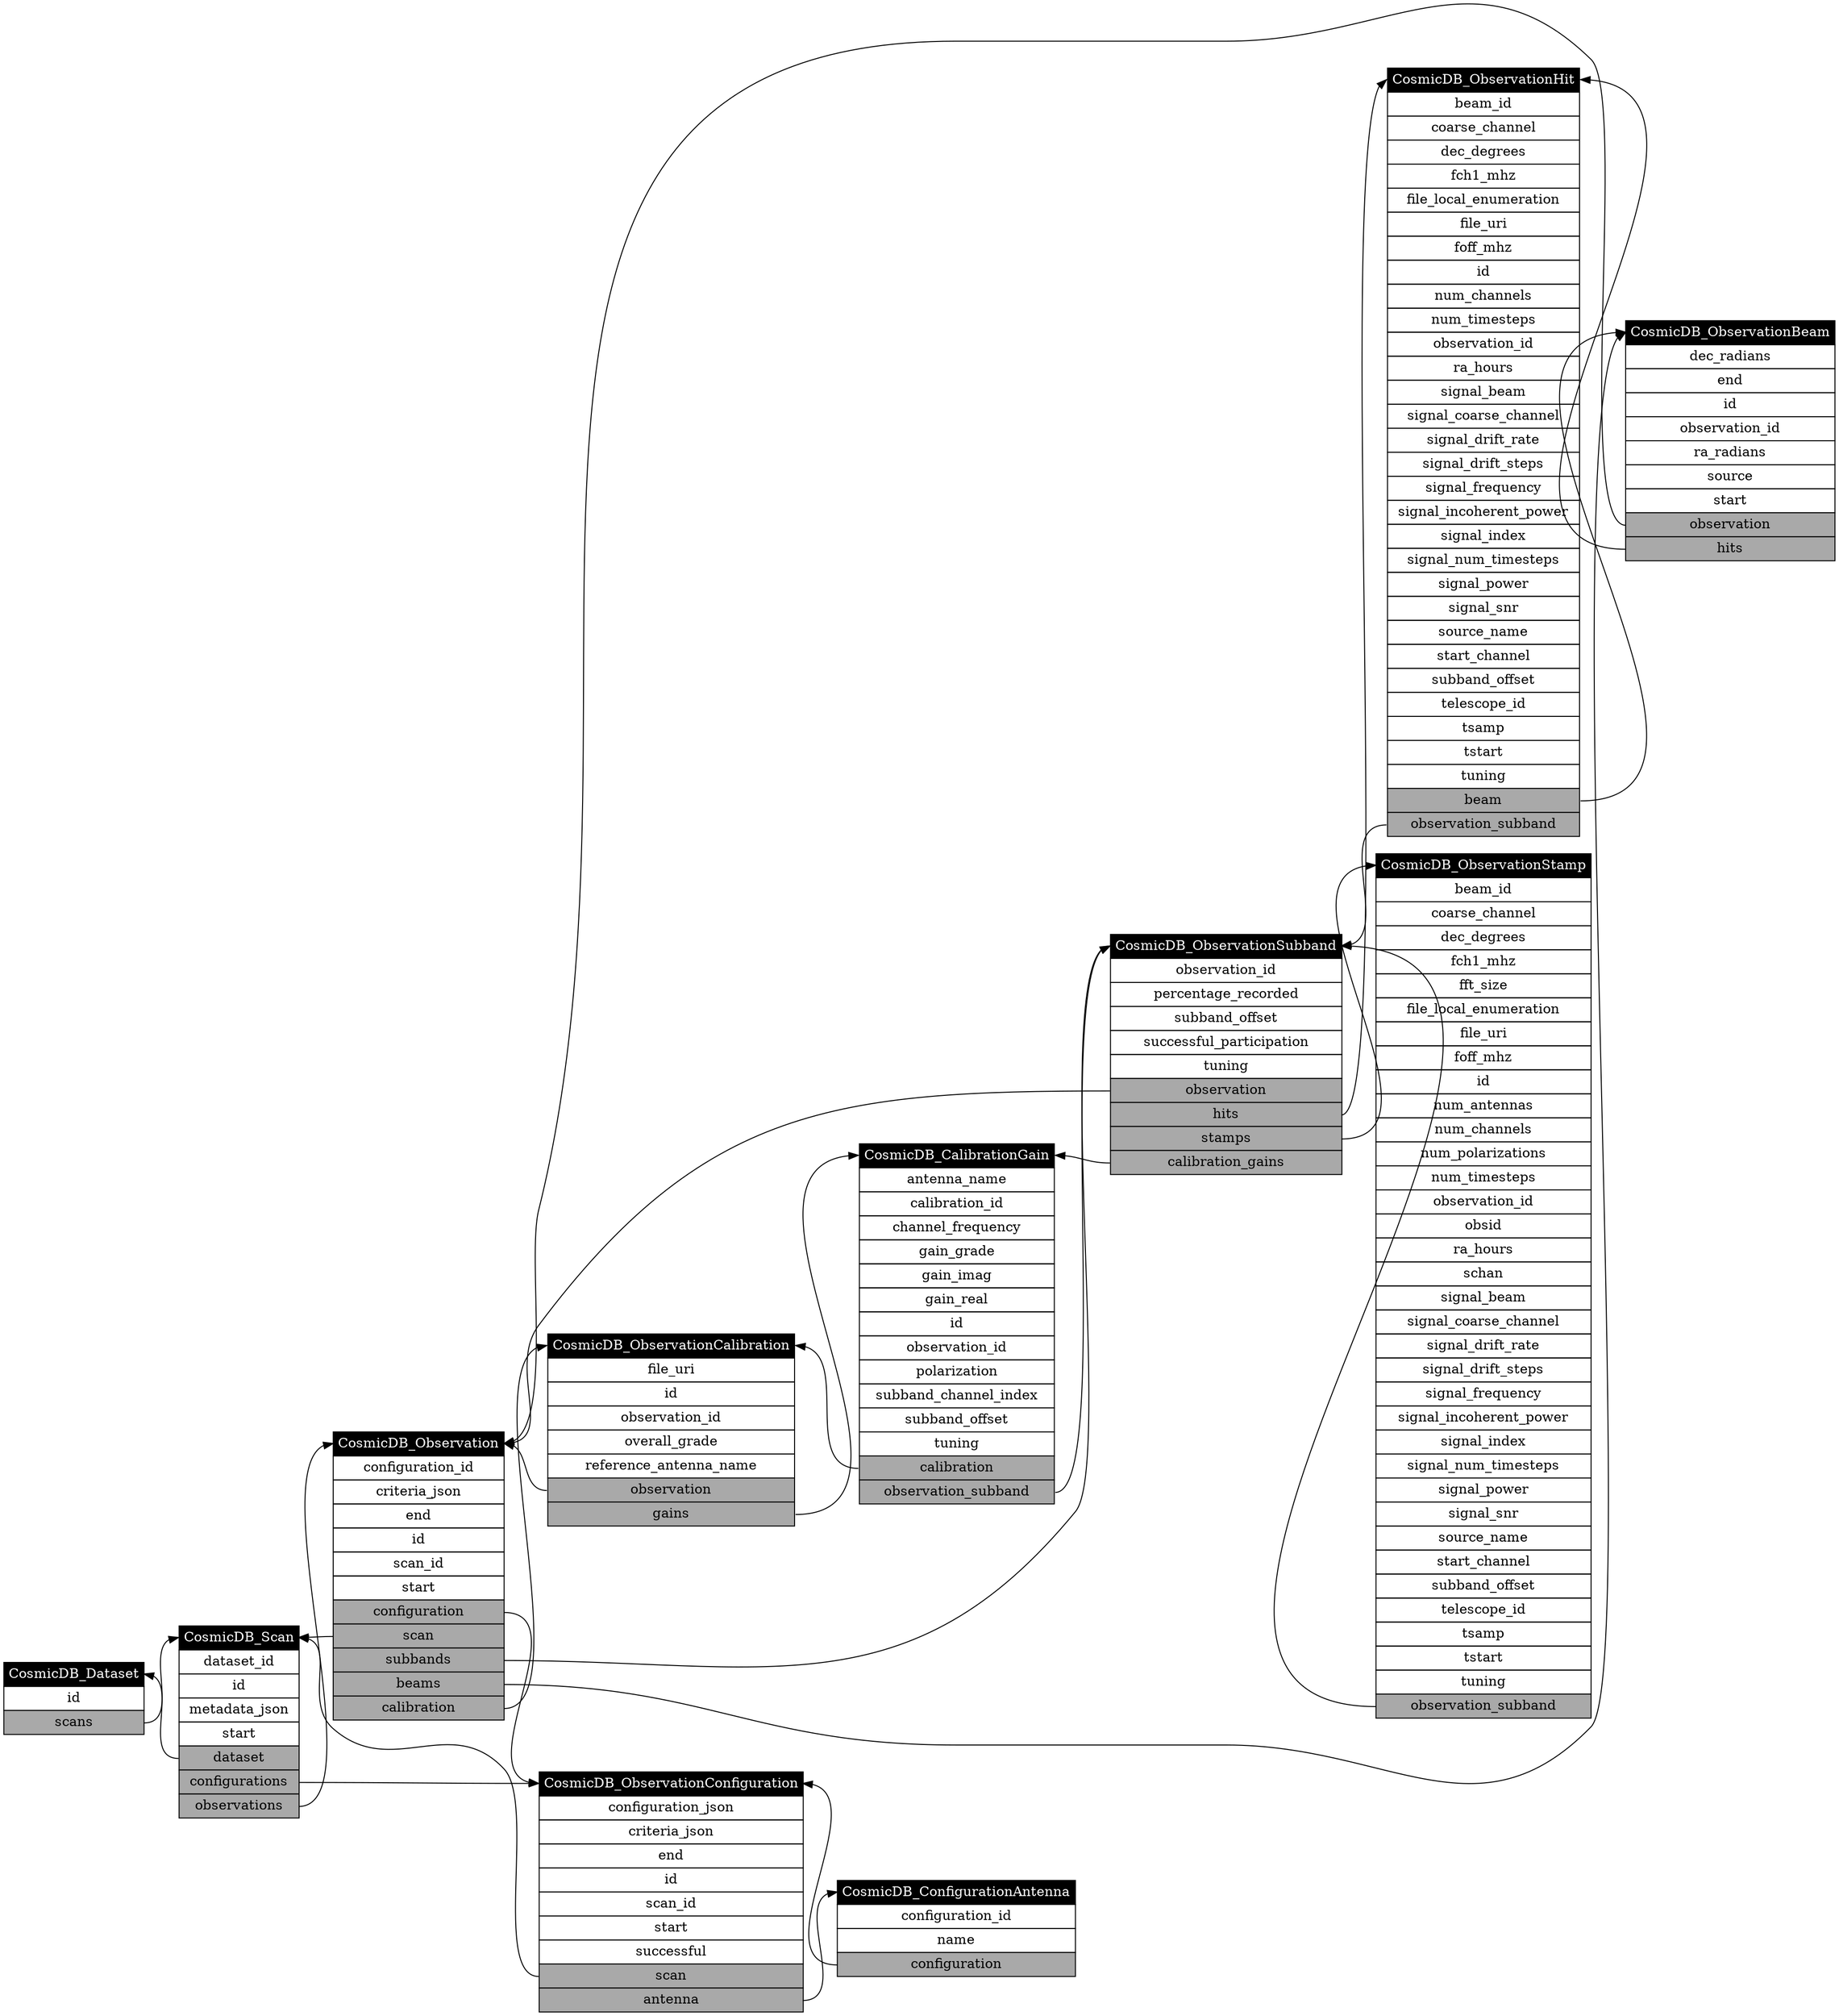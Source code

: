 digraph CosmicDB {
rankdir=LR;
CosmicDB_Dataset:scans -> CosmicDB_Scan:class;
CosmicDB_Dataset [label=<<table border="0" cellborder="1" cellspacing="0" cellpadding="4">
	<tr><td bgcolor="black" port="class"><font color="white">CosmicDB_Dataset</font></td></tr>
	<tr><td>id</td></tr>
	<tr><td bgcolor="darkgrey" port="scans">scans</td></tr>
</table>>, shape=plain];
CosmicDB_Scan:dataset -> CosmicDB_Dataset:class;
CosmicDB_Scan:configurations -> CosmicDB_ObservationConfiguration:class;
CosmicDB_Scan:observations -> CosmicDB_Observation:class;
CosmicDB_Scan [label=<<table border="0" cellborder="1" cellspacing="0" cellpadding="4">
	<tr><td bgcolor="black" port="class"><font color="white">CosmicDB_Scan</font></td></tr>
	<tr><td>dataset_id</td></tr>
	<tr><td>id</td></tr>
	<tr><td>metadata_json</td></tr>
	<tr><td>start</td></tr>
	<tr><td bgcolor="darkgrey" port="dataset">dataset</td></tr>
	<tr><td bgcolor="darkgrey" port="configurations">configurations</td></tr>
	<tr><td bgcolor="darkgrey" port="observations">observations</td></tr>
</table>>, shape=plain];
CosmicDB_ObservationConfiguration:scan -> CosmicDB_Scan:class;
CosmicDB_ObservationConfiguration:antenna -> CosmicDB_ConfigurationAntenna:class;
CosmicDB_ObservationConfiguration [label=<<table border="0" cellborder="1" cellspacing="0" cellpadding="4">
	<tr><td bgcolor="black" port="class"><font color="white">CosmicDB_ObservationConfiguration</font></td></tr>
	<tr><td>configuration_json</td></tr>
	<tr><td>criteria_json</td></tr>
	<tr><td>end</td></tr>
	<tr><td>id</td></tr>
	<tr><td>scan_id</td></tr>
	<tr><td>start</td></tr>
	<tr><td>successful</td></tr>
	<tr><td bgcolor="darkgrey" port="scan">scan</td></tr>
	<tr><td bgcolor="darkgrey" port="antenna">antenna</td></tr>
</table>>, shape=plain];
CosmicDB_ConfigurationAntenna:configuration -> CosmicDB_ObservationConfiguration:class;
CosmicDB_ConfigurationAntenna [label=<<table border="0" cellborder="1" cellspacing="0" cellpadding="4">
	<tr><td bgcolor="black" port="class"><font color="white">CosmicDB_ConfigurationAntenna</font></td></tr>
	<tr><td>configuration_id</td></tr>
	<tr><td>name</td></tr>
	<tr><td bgcolor="darkgrey" port="configuration">configuration</td></tr>
</table>>, shape=plain];
CosmicDB_Observation:configuration -> CosmicDB_ObservationConfiguration:class;
CosmicDB_Observation:scan -> CosmicDB_Scan:class;
CosmicDB_Observation:subbands -> CosmicDB_ObservationSubband:class;
CosmicDB_Observation:beams -> CosmicDB_ObservationBeam:class;
CosmicDB_Observation:calibration -> CosmicDB_ObservationCalibration:class;
CosmicDB_Observation [label=<<table border="0" cellborder="1" cellspacing="0" cellpadding="4">
	<tr><td bgcolor="black" port="class"><font color="white">CosmicDB_Observation</font></td></tr>
	<tr><td>configuration_id</td></tr>
	<tr><td>criteria_json</td></tr>
	<tr><td>end</td></tr>
	<tr><td>id</td></tr>
	<tr><td>scan_id</td></tr>
	<tr><td>start</td></tr>
	<tr><td bgcolor="darkgrey" port="configuration">configuration</td></tr>
	<tr><td bgcolor="darkgrey" port="scan">scan</td></tr>
	<tr><td bgcolor="darkgrey" port="subbands">subbands</td></tr>
	<tr><td bgcolor="darkgrey" port="beams">beams</td></tr>
	<tr><td bgcolor="darkgrey" port="calibration">calibration</td></tr>
</table>>, shape=plain];
CosmicDB_ObservationSubband:observation -> CosmicDB_Observation:class;
CosmicDB_ObservationSubband:hits -> CosmicDB_ObservationHit:class;
CosmicDB_ObservationSubband:stamps -> CosmicDB_ObservationStamp:class;
CosmicDB_ObservationSubband:calibration_gains -> CosmicDB_CalibrationGain:class;
CosmicDB_ObservationSubband [label=<<table border="0" cellborder="1" cellspacing="0" cellpadding="4">
	<tr><td bgcolor="black" port="class"><font color="white">CosmicDB_ObservationSubband</font></td></tr>
	<tr><td>observation_id</td></tr>
	<tr><td>percentage_recorded</td></tr>
	<tr><td>subband_offset</td></tr>
	<tr><td>successful_participation</td></tr>
	<tr><td>tuning</td></tr>
	<tr><td bgcolor="darkgrey" port="observation">observation</td></tr>
	<tr><td bgcolor="darkgrey" port="hits">hits</td></tr>
	<tr><td bgcolor="darkgrey" port="stamps">stamps</td></tr>
	<tr><td bgcolor="darkgrey" port="calibration_gains">calibration_gains</td></tr>
</table>>, shape=plain];
CosmicDB_ObservationCalibration:observation -> CosmicDB_Observation:class;
CosmicDB_ObservationCalibration:gains -> CosmicDB_CalibrationGain:class;
CosmicDB_ObservationCalibration [label=<<table border="0" cellborder="1" cellspacing="0" cellpadding="4">
	<tr><td bgcolor="black" port="class"><font color="white">CosmicDB_ObservationCalibration</font></td></tr>
	<tr><td>file_uri</td></tr>
	<tr><td>id</td></tr>
	<tr><td>observation_id</td></tr>
	<tr><td>overall_grade</td></tr>
	<tr><td>reference_antenna_name</td></tr>
	<tr><td bgcolor="darkgrey" port="observation">observation</td></tr>
	<tr><td bgcolor="darkgrey" port="gains">gains</td></tr>
</table>>, shape=plain];
CosmicDB_CalibrationGain:calibration -> CosmicDB_ObservationCalibration:class;
CosmicDB_CalibrationGain:observation_subband -> CosmicDB_ObservationSubband:class;
CosmicDB_CalibrationGain [label=<<table border="0" cellborder="1" cellspacing="0" cellpadding="4">
	<tr><td bgcolor="black" port="class"><font color="white">CosmicDB_CalibrationGain</font></td></tr>
	<tr><td>antenna_name</td></tr>
	<tr><td>calibration_id</td></tr>
	<tr><td>channel_frequency</td></tr>
	<tr><td>gain_grade</td></tr>
	<tr><td>gain_imag</td></tr>
	<tr><td>gain_real</td></tr>
	<tr><td>id</td></tr>
	<tr><td>observation_id</td></tr>
	<tr><td>polarization</td></tr>
	<tr><td>subband_channel_index</td></tr>
	<tr><td>subband_offset</td></tr>
	<tr><td>tuning</td></tr>
	<tr><td bgcolor="darkgrey" port="calibration">calibration</td></tr>
	<tr><td bgcolor="darkgrey" port="observation_subband">observation_subband</td></tr>
</table>>, shape=plain];
CosmicDB_ObservationBeam:observation -> CosmicDB_Observation:class;
CosmicDB_ObservationBeam:hits -> CosmicDB_ObservationHit:class;
CosmicDB_ObservationBeam [label=<<table border="0" cellborder="1" cellspacing="0" cellpadding="4">
	<tr><td bgcolor="black" port="class"><font color="white">CosmicDB_ObservationBeam</font></td></tr>
	<tr><td>dec_radians</td></tr>
	<tr><td>end</td></tr>
	<tr><td>id</td></tr>
	<tr><td>observation_id</td></tr>
	<tr><td>ra_radians</td></tr>
	<tr><td>source</td></tr>
	<tr><td>start</td></tr>
	<tr><td bgcolor="darkgrey" port="observation">observation</td></tr>
	<tr><td bgcolor="darkgrey" port="hits">hits</td></tr>
</table>>, shape=plain];
CosmicDB_ObservationHit:beam -> CosmicDB_ObservationBeam:class;
CosmicDB_ObservationHit:observation_subband -> CosmicDB_ObservationSubband:class;
CosmicDB_ObservationHit [label=<<table border="0" cellborder="1" cellspacing="0" cellpadding="4">
	<tr><td bgcolor="black" port="class"><font color="white">CosmicDB_ObservationHit</font></td></tr>
	<tr><td>beam_id</td></tr>
	<tr><td>coarse_channel</td></tr>
	<tr><td>dec_degrees</td></tr>
	<tr><td>fch1_mhz</td></tr>
	<tr><td>file_local_enumeration</td></tr>
	<tr><td>file_uri</td></tr>
	<tr><td>foff_mhz</td></tr>
	<tr><td>id</td></tr>
	<tr><td>num_channels</td></tr>
	<tr><td>num_timesteps</td></tr>
	<tr><td>observation_id</td></tr>
	<tr><td>ra_hours</td></tr>
	<tr><td>signal_beam</td></tr>
	<tr><td>signal_coarse_channel</td></tr>
	<tr><td>signal_drift_rate</td></tr>
	<tr><td>signal_drift_steps</td></tr>
	<tr><td>signal_frequency</td></tr>
	<tr><td>signal_incoherent_power</td></tr>
	<tr><td>signal_index</td></tr>
	<tr><td>signal_num_timesteps</td></tr>
	<tr><td>signal_power</td></tr>
	<tr><td>signal_snr</td></tr>
	<tr><td>source_name</td></tr>
	<tr><td>start_channel</td></tr>
	<tr><td>subband_offset</td></tr>
	<tr><td>telescope_id</td></tr>
	<tr><td>tsamp</td></tr>
	<tr><td>tstart</td></tr>
	<tr><td>tuning</td></tr>
	<tr><td bgcolor="darkgrey" port="beam">beam</td></tr>
	<tr><td bgcolor="darkgrey" port="observation_subband">observation_subband</td></tr>
</table>>, shape=plain];
CosmicDB_ObservationStamp:observation_subband -> CosmicDB_ObservationSubband:class;
CosmicDB_ObservationStamp [label=<<table border="0" cellborder="1" cellspacing="0" cellpadding="4">
	<tr><td bgcolor="black" port="class"><font color="white">CosmicDB_ObservationStamp</font></td></tr>
	<tr><td>beam_id</td></tr>
	<tr><td>coarse_channel</td></tr>
	<tr><td>dec_degrees</td></tr>
	<tr><td>fch1_mhz</td></tr>
	<tr><td>fft_size</td></tr>
	<tr><td>file_local_enumeration</td></tr>
	<tr><td>file_uri</td></tr>
	<tr><td>foff_mhz</td></tr>
	<tr><td>id</td></tr>
	<tr><td>num_antennas</td></tr>
	<tr><td>num_channels</td></tr>
	<tr><td>num_polarizations</td></tr>
	<tr><td>num_timesteps</td></tr>
	<tr><td>observation_id</td></tr>
	<tr><td>obsid</td></tr>
	<tr><td>ra_hours</td></tr>
	<tr><td>schan</td></tr>
	<tr><td>signal_beam</td></tr>
	<tr><td>signal_coarse_channel</td></tr>
	<tr><td>signal_drift_rate</td></tr>
	<tr><td>signal_drift_steps</td></tr>
	<tr><td>signal_frequency</td></tr>
	<tr><td>signal_incoherent_power</td></tr>
	<tr><td>signal_index</td></tr>
	<tr><td>signal_num_timesteps</td></tr>
	<tr><td>signal_power</td></tr>
	<tr><td>signal_snr</td></tr>
	<tr><td>source_name</td></tr>
	<tr><td>start_channel</td></tr>
	<tr><td>subband_offset</td></tr>
	<tr><td>telescope_id</td></tr>
	<tr><td>tsamp</td></tr>
	<tr><td>tstart</td></tr>
	<tr><td>tuning</td></tr>
	<tr><td bgcolor="darkgrey" port="observation_subband">observation_subband</td></tr>
</table>>, shape=plain];
}
